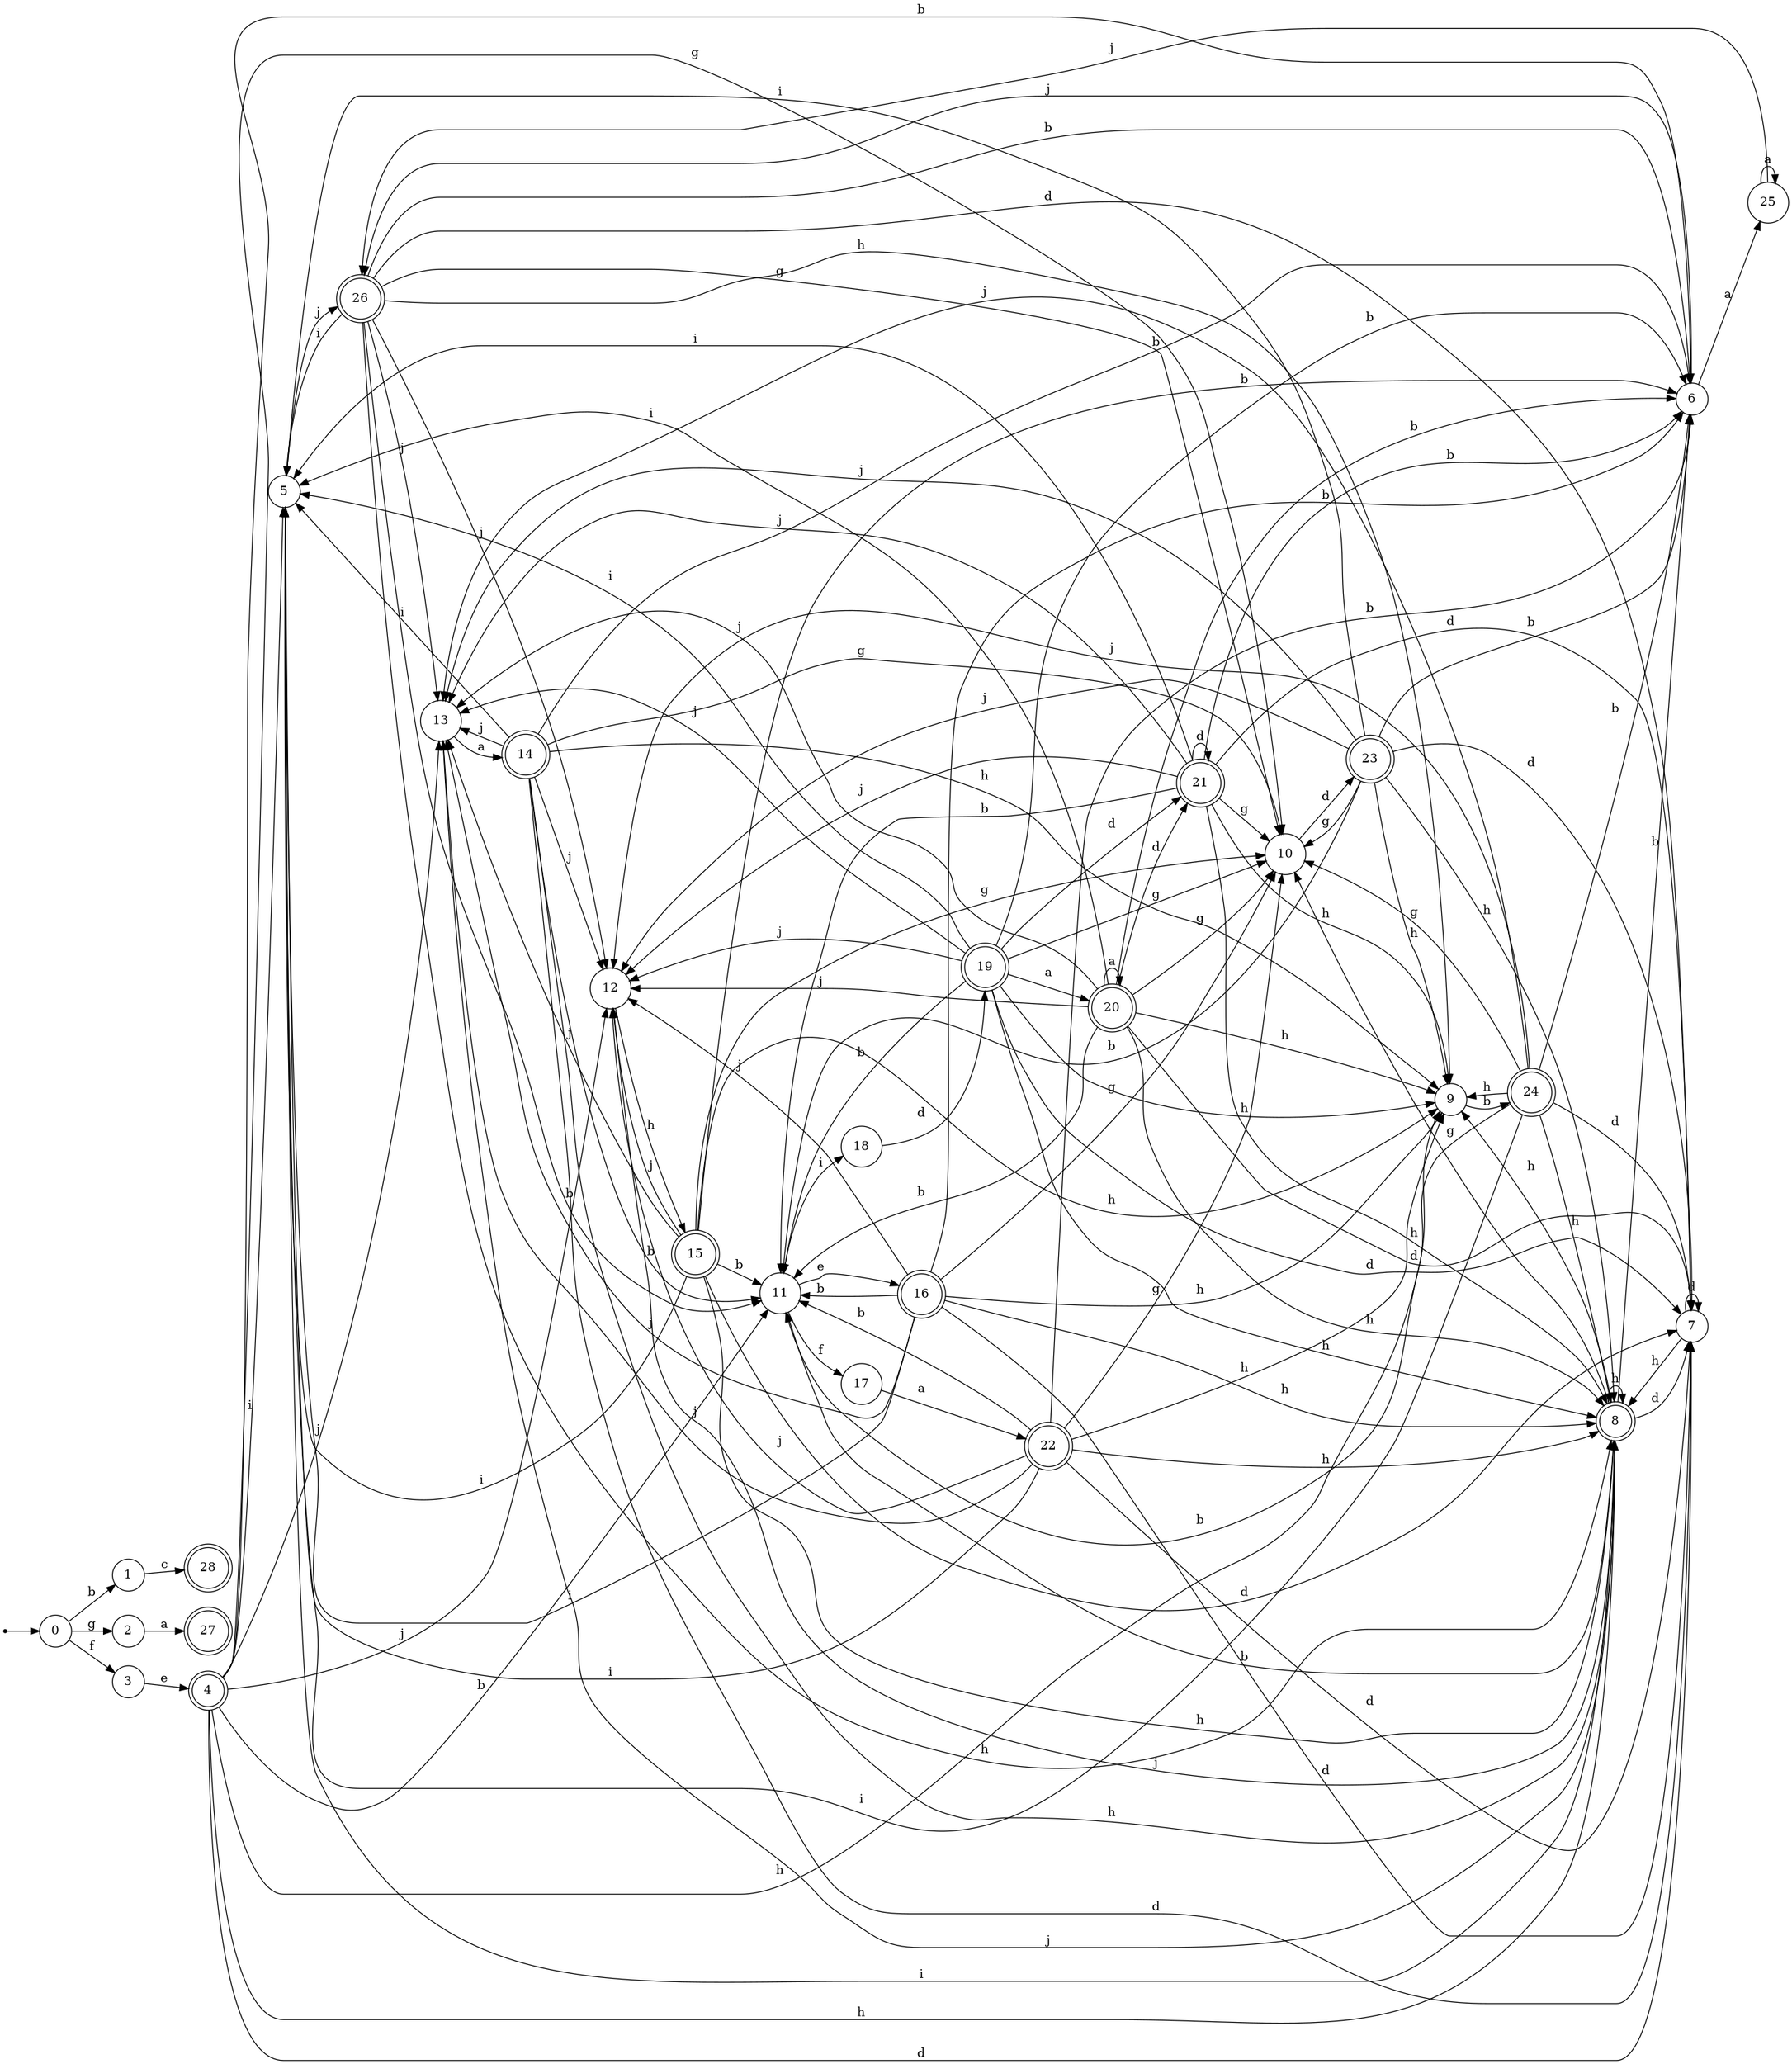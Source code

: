 digraph finite_state_machine {
rankdir=LR;
size="20,20";
node [shape = point]; "dummy0"
node [shape = circle]; "0";
"dummy0" -> "0";
node [shape = circle]; "1";
node [shape = circle]; "2";
node [shape = circle]; "3";
node [shape = doublecircle]; "4";node [shape = circle]; "5";
node [shape = circle]; "6";
node [shape = circle]; "7";
node [shape = doublecircle]; "8";node [shape = circle]; "9";
node [shape = circle]; "10";
node [shape = circle]; "11";
node [shape = circle]; "12";
node [shape = circle]; "13";
node [shape = doublecircle]; "14";node [shape = doublecircle]; "15";node [shape = doublecircle]; "16";node [shape = circle]; "17";
node [shape = circle]; "18";
node [shape = doublecircle]; "19";node [shape = doublecircle]; "20";node [shape = doublecircle]; "21";node [shape = doublecircle]; "22";node [shape = doublecircle]; "23";node [shape = doublecircle]; "24";node [shape = circle]; "25";
node [shape = doublecircle]; "26";node [shape = doublecircle]; "27";node [shape = doublecircle]; "28";"0" -> "1" [label = "b"];
 "0" -> "2" [label = "g"];
 "0" -> "3" [label = "f"];
 "3" -> "4" [label = "e"];
 "4" -> "5" [label = "i"];
 "4" -> "11" [label = "b"];
 "4" -> "6" [label = "b"];
 "4" -> "7" [label = "d"];
 "4" -> "8" [label = "h"];
 "4" -> "9" [label = "h"];
 "4" -> "10" [label = "g"];
 "4" -> "12" [label = "j"];
 "4" -> "13" [label = "j"];
 "13" -> "14" [label = "a"];
 "14" -> "12" [label = "j"];
 "14" -> "13" [label = "j"];
 "14" -> "5" [label = "i"];
 "14" -> "11" [label = "b"];
 "14" -> "6" [label = "b"];
 "14" -> "7" [label = "d"];
 "14" -> "8" [label = "h"];
 "14" -> "9" [label = "h"];
 "14" -> "10" [label = "g"];
 "12" -> "15" [label = "h"];
 "15" -> "12" [label = "j"];
 "15" -> "13" [label = "j"];
 "15" -> "5" [label = "i"];
 "15" -> "11" [label = "b"];
 "15" -> "6" [label = "b"];
 "15" -> "7" [label = "d"];
 "15" -> "8" [label = "h"];
 "15" -> "9" [label = "h"];
 "15" -> "10" [label = "g"];
 "11" -> "16" [label = "e"];
 "11" -> "17" [label = "f"];
 "11" -> "18" [label = "i"];
 "18" -> "19" [label = "d"];
 "19" -> "20" [label = "a"];
 "19" -> "21" [label = "d"];
 "19" -> "7" [label = "d"];
 "19" -> "11" [label = "b"];
 "19" -> "6" [label = "b"];
 "19" -> "5" [label = "i"];
 "19" -> "8" [label = "h"];
 "19" -> "9" [label = "h"];
 "19" -> "10" [label = "g"];
 "19" -> "12" [label = "j"];
 "19" -> "13" [label = "j"];
 "21" -> "21" [label = "d"];
 "21" -> "7" [label = "d"];
 "21" -> "11" [label = "b"];
 "21" -> "6" [label = "b"];
 "21" -> "5" [label = "i"];
 "21" -> "8" [label = "h"];
 "21" -> "9" [label = "h"];
 "21" -> "10" [label = "g"];
 "21" -> "12" [label = "j"];
 "21" -> "13" [label = "j"];
 "20" -> "20" [label = "a"];
 "20" -> "21" [label = "d"];
 "20" -> "7" [label = "d"];
 "20" -> "11" [label = "b"];
 "20" -> "6" [label = "b"];
 "20" -> "5" [label = "i"];
 "20" -> "8" [label = "h"];
 "20" -> "9" [label = "h"];
 "20" -> "10" [label = "g"];
 "20" -> "12" [label = "j"];
 "20" -> "13" [label = "j"];
 "17" -> "22" [label = "a"];
 "22" -> "11" [label = "b"];
 "22" -> "6" [label = "b"];
 "22" -> "5" [label = "i"];
 "22" -> "7" [label = "d"];
 "22" -> "8" [label = "h"];
 "22" -> "9" [label = "h"];
 "22" -> "10" [label = "g"];
 "22" -> "12" [label = "j"];
 "22" -> "13" [label = "j"];
 "16" -> "11" [label = "b"];
 "16" -> "6" [label = "b"];
 "16" -> "5" [label = "i"];
 "16" -> "7" [label = "d"];
 "16" -> "8" [label = "h"];
 "16" -> "9" [label = "h"];
 "16" -> "10" [label = "g"];
 "16" -> "12" [label = "j"];
 "16" -> "13" [label = "j"];
 "10" -> "23" [label = "d"];
 "23" -> "10" [label = "g"];
 "23" -> "5" [label = "i"];
 "23" -> "11" [label = "b"];
 "23" -> "6" [label = "b"];
 "23" -> "7" [label = "d"];
 "23" -> "8" [label = "h"];
 "23" -> "9" [label = "h"];
 "23" -> "12" [label = "j"];
 "23" -> "13" [label = "j"];
 "9" -> "24" [label = "b"];
 "24" -> "8" [label = "h"];
 "24" -> "9" [label = "h"];
 "24" -> "5" [label = "i"];
 "24" -> "11" [label = "b"];
 "24" -> "6" [label = "b"];
 "24" -> "7" [label = "d"];
 "24" -> "10" [label = "g"];
 "24" -> "12" [label = "j"];
 "24" -> "13" [label = "j"];
 "8" -> "8" [label = "h"];
 "8" -> "9" [label = "h"];
 "8" -> "7" [label = "d"];
 "8" -> "5" [label = "i"];
 "8" -> "11" [label = "b"];
 "8" -> "6" [label = "b"];
 "8" -> "10" [label = "g"];
 "8" -> "12" [label = "j"];
 "8" -> "13" [label = "j"];
 "7" -> "7" [label = "d"];
 "7" -> "8" [label = "h"];
 "6" -> "25" [label = "a"];
 "6" -> "26" [label = "j"];
 "26" -> "5" [label = "i"];
 "26" -> "11" [label = "b"];
 "26" -> "6" [label = "b"];
 "26" -> "7" [label = "d"];
 "26" -> "8" [label = "h"];
 "26" -> "9" [label = "h"];
 "26" -> "10" [label = "g"];
 "26" -> "12" [label = "j"];
 "26" -> "13" [label = "j"];
 "25" -> "25" [label = "a"];
 "25" -> "26" [label = "j"];
 "5" -> "26" [label = "j"];
 "2" -> "27" [label = "a"];
 "1" -> "28" [label = "c"];
 }
